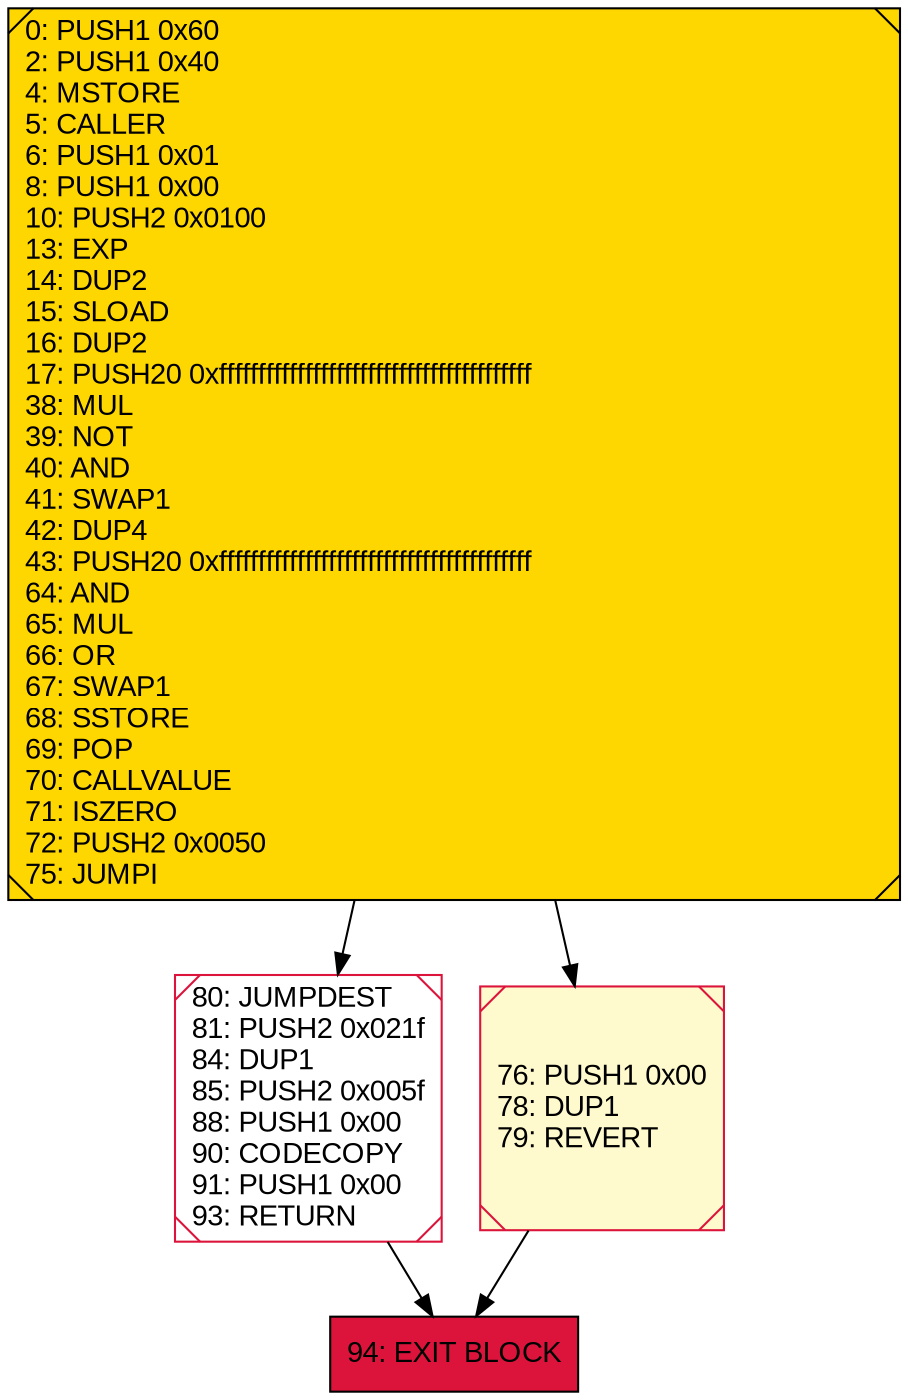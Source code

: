 digraph G {
bgcolor=transparent rankdir=UD;
node [shape=box style=filled color=black fillcolor=white fontname=arial fontcolor=black];
0 [label="0: PUSH1 0x60\l2: PUSH1 0x40\l4: MSTORE\l5: CALLER\l6: PUSH1 0x01\l8: PUSH1 0x00\l10: PUSH2 0x0100\l13: EXP\l14: DUP2\l15: SLOAD\l16: DUP2\l17: PUSH20 0xffffffffffffffffffffffffffffffffffffffff\l38: MUL\l39: NOT\l40: AND\l41: SWAP1\l42: DUP4\l43: PUSH20 0xffffffffffffffffffffffffffffffffffffffff\l64: AND\l65: MUL\l66: OR\l67: SWAP1\l68: SSTORE\l69: POP\l70: CALLVALUE\l71: ISZERO\l72: PUSH2 0x0050\l75: JUMPI\l" fillcolor=lemonchiffon shape=Msquare fillcolor=gold ];
80 [label="80: JUMPDEST\l81: PUSH2 0x021f\l84: DUP1\l85: PUSH2 0x005f\l88: PUSH1 0x00\l90: CODECOPY\l91: PUSH1 0x00\l93: RETURN\l" shape=Msquare color=crimson ];
76 [label="76: PUSH1 0x00\l78: DUP1\l79: REVERT\l" fillcolor=lemonchiffon shape=Msquare color=crimson ];
94 [label="94: EXIT BLOCK\l" fillcolor=crimson ];
0 -> 80;
76 -> 94;
0 -> 76;
80 -> 94;
}